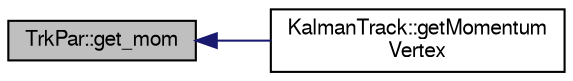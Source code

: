 digraph "TrkPar::get_mom"
{
  bgcolor="transparent";
  edge [fontname="FreeSans",fontsize="10",labelfontname="FreeSans",labelfontsize="10"];
  node [fontname="FreeSans",fontsize="10",shape=record];
  rankdir="LR";
  Node1 [label="TrkPar::get_mom",height=0.2,width=0.4,color="black", fillcolor="grey75", style="filled" fontcolor="black"];
  Node1 -> Node2 [dir="back",color="midnightblue",fontsize="10",style="solid",fontname="FreeSans"];
  Node2 [label="KalmanTrack::getMomentum\lVertex",height=0.2,width=0.4,color="black",URL="$d9/dc3/classKalmanTrack.html#a142008cf7b877085eefefd71119fcb15",tooltip="Get the rough vertex momentum. "];
}
